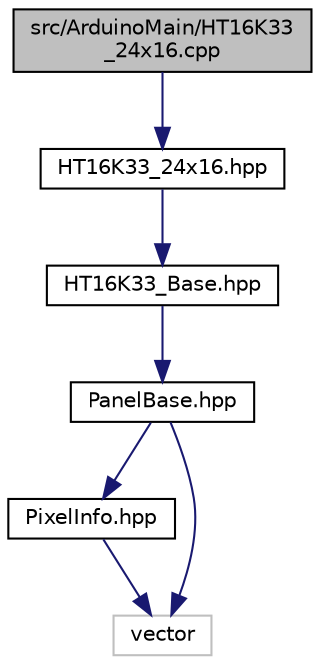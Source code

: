 digraph "src/ArduinoMain/HT16K33_24x16.cpp"
{
 // LATEX_PDF_SIZE
  edge [fontname="Helvetica",fontsize="10",labelfontname="Helvetica",labelfontsize="10"];
  node [fontname="Helvetica",fontsize="10",shape=record];
  Node1 [label="src/ArduinoMain/HT16K33\l_24x16.cpp",height=0.2,width=0.4,color="black", fillcolor="grey75", style="filled", fontcolor="black",tooltip="24x16サイズのLEDパネルクラス"];
  Node1 -> Node2 [color="midnightblue",fontsize="10",style="solid",fontname="Helvetica"];
  Node2 [label="HT16K33_24x16.hpp",height=0.2,width=0.4,color="black", fillcolor="white", style="filled",URL="$HT16K33__24x16_8hpp.html",tooltip="24x16サイズのLEDパネルクラス"];
  Node2 -> Node3 [color="midnightblue",fontsize="10",style="solid",fontname="Helvetica"];
  Node3 [label="HT16K33_Base.hpp",height=0.2,width=0.4,color="black", fillcolor="white", style="filled",URL="$HT16K33__Base_8hpp.html",tooltip="Base class of HT16K33."];
  Node3 -> Node4 [color="midnightblue",fontsize="10",style="solid",fontname="Helvetica"];
  Node4 [label="PanelBase.hpp",height=0.2,width=0.4,color="black", fillcolor="white", style="filled",URL="$PanelBase_8hpp.html",tooltip="Base class of LED panel."];
  Node4 -> Node5 [color="midnightblue",fontsize="10",style="solid",fontname="Helvetica"];
  Node5 [label="PixelInfo.hpp",height=0.2,width=0.4,color="black", fillcolor="white", style="filled",URL="$PixelInfo_8hpp.html",tooltip="各ピクセルの情報を格納する構造体を定義"];
  Node5 -> Node6 [color="midnightblue",fontsize="10",style="solid",fontname="Helvetica"];
  Node6 [label="vector",height=0.2,width=0.4,color="grey75", fillcolor="white", style="filled",tooltip=" "];
  Node4 -> Node6 [color="midnightblue",fontsize="10",style="solid",fontname="Helvetica"];
}

